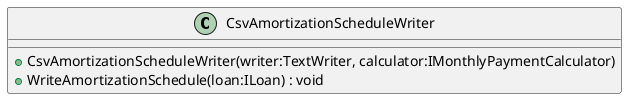 @startuml
class CsvAmortizationScheduleWriter {
    + CsvAmortizationScheduleWriter(writer:TextWriter, calculator:IMonthlyPaymentCalculator)
    + WriteAmortizationSchedule(loan:ILoan) : void
}
@enduml

